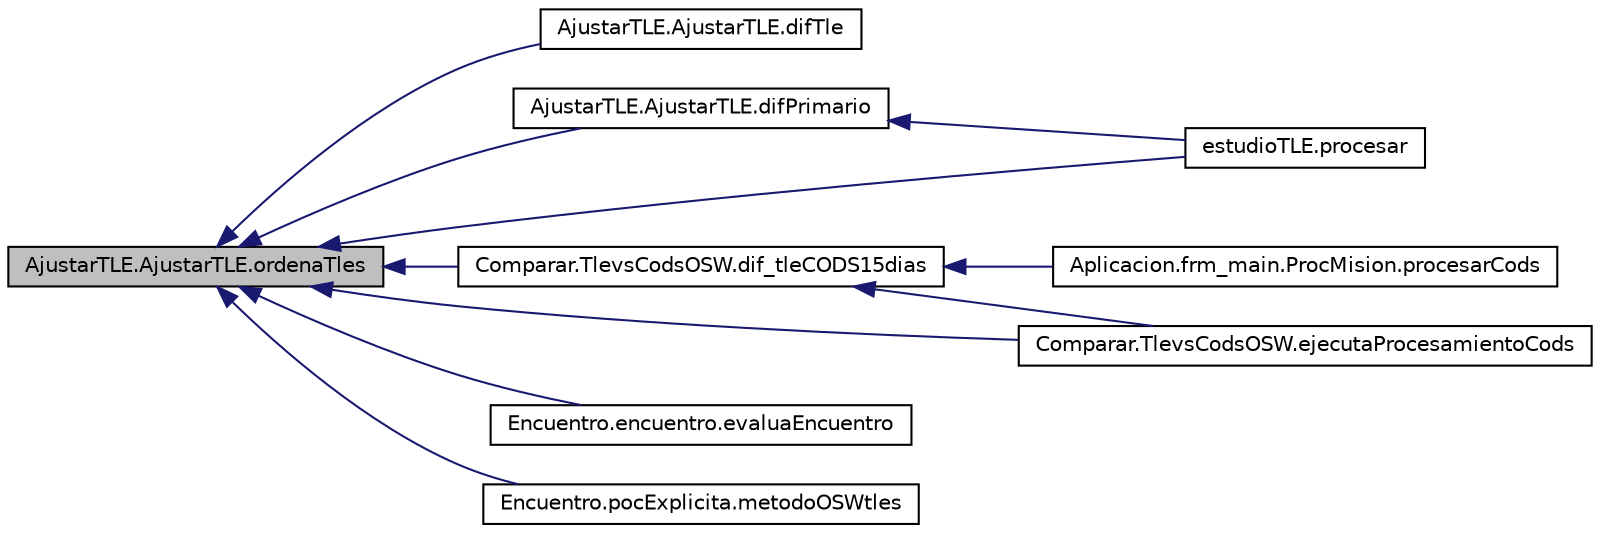 digraph G
{
  edge [fontname="Helvetica",fontsize="10",labelfontname="Helvetica",labelfontsize="10"];
  node [fontname="Helvetica",fontsize="10",shape=record];
  rankdir="LR";
  Node1 [label="AjustarTLE.AjustarTLE.ordenaTles",height=0.2,width=0.4,color="black", fillcolor="grey75", style="filled" fontcolor="black"];
  Node1 -> Node2 [dir="back",color="midnightblue",fontsize="10",style="solid",fontname="Helvetica"];
  Node2 [label="AjustarTLE.AjustarTLE.difTle",height=0.2,width=0.4,color="black", fillcolor="white", style="filled",URL="$namespace_ajustar_t_l_e_1_1_ajustar_t_l_e.html#a4bebc343b4cce0cb101bd99f5c872b6b"];
  Node1 -> Node3 [dir="back",color="midnightblue",fontsize="10",style="solid",fontname="Helvetica"];
  Node3 [label="AjustarTLE.AjustarTLE.difPrimario",height=0.2,width=0.4,color="black", fillcolor="white", style="filled",URL="$namespace_ajustar_t_l_e_1_1_ajustar_t_l_e.html#a55606547afe873c79e7365c980522508"];
  Node3 -> Node4 [dir="back",color="midnightblue",fontsize="10",style="solid",fontname="Helvetica"];
  Node4 [label="estudioTLE.procesar",height=0.2,width=0.4,color="black", fillcolor="white", style="filled",URL="$namespaceestudio_t_l_e.html#a05f5fb07809e9aed4c1d036c20f31d2d"];
  Node1 -> Node5 [dir="back",color="midnightblue",fontsize="10",style="solid",fontname="Helvetica"];
  Node5 [label="Comparar.TlevsCodsOSW.dif_tleCODS15dias",height=0.2,width=0.4,color="black", fillcolor="white", style="filled",URL="$namespace_comparar_1_1_tlevs_cods_o_s_w.html#a6a99a99f88bff2b4a515cba6aa466a88"];
  Node5 -> Node6 [dir="back",color="midnightblue",fontsize="10",style="solid",fontname="Helvetica"];
  Node6 [label="Aplicacion.frm_main.ProcMision.procesarCods",height=0.2,width=0.4,color="black", fillcolor="white", style="filled",URL="$class_aplicacion_1_1frm__main_1_1_proc_mision.html#a833aec7ff42fabde02e729e5ab5e5a44"];
  Node5 -> Node7 [dir="back",color="midnightblue",fontsize="10",style="solid",fontname="Helvetica"];
  Node7 [label="Comparar.TlevsCodsOSW.ejecutaProcesamientoCods",height=0.2,width=0.4,color="black", fillcolor="white", style="filled",URL="$namespace_comparar_1_1_tlevs_cods_o_s_w.html#aceeb4d968f06abd2e044e25db4fb0585"];
  Node1 -> Node7 [dir="back",color="midnightblue",fontsize="10",style="solid",fontname="Helvetica"];
  Node1 -> Node8 [dir="back",color="midnightblue",fontsize="10",style="solid",fontname="Helvetica"];
  Node8 [label="Encuentro.encuentro.evaluaEncuentro",height=0.2,width=0.4,color="black", fillcolor="white", style="filled",URL="$namespace_encuentro_1_1encuentro.html#a66b86e3c3dd2cc97e609bc8a21c400b9"];
  Node1 -> Node9 [dir="back",color="midnightblue",fontsize="10",style="solid",fontname="Helvetica"];
  Node9 [label="Encuentro.pocExplicita.metodoOSWtles",height=0.2,width=0.4,color="black", fillcolor="white", style="filled",URL="$namespace_encuentro_1_1poc_explicita.html#a7bbec2a797f8fe066010b01be84f2f8e"];
  Node1 -> Node4 [dir="back",color="midnightblue",fontsize="10",style="solid",fontname="Helvetica"];
}
